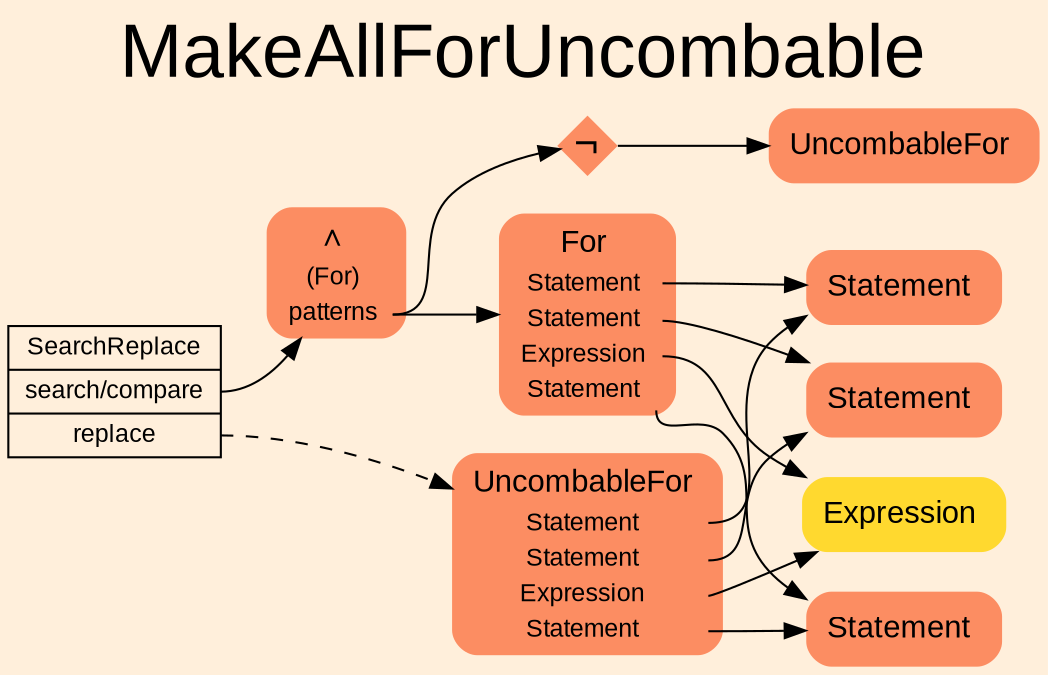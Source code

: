 digraph "MakeAllForUncombable" {
label = "MakeAllForUncombable"
labelloc = t
fontsize = "36"
graph [
    rankdir = "LR"
    ranksep = 0.3
    bgcolor = antiquewhite1
    color = black
    fontcolor = black
    fontname = "Arial"
];
node [
    fontname = "Arial"
];
edge [
    fontname = "Arial"
];

// -------------------- transformation figure --------------------
"CR#B-4-11" [
    // -------- block CR#B-4-11 ----------
    shape = "record"
    fillcolor = antiquewhite1
    label = "<fixed> SearchReplace | <port0> search/compare | <port1> replace"
    style = "filled"
    fontsize = "12"
    color = black
    fontcolor = black
];

"#B-2-228" [
    // -------- block #B-2-228 ----------
    shape = "plaintext"
    fillcolor = "/set28/2"
    label = <<TABLE BORDER="0" CELLBORDER="0" CELLSPACING="0">
     <TR><TD><FONT POINT-SIZE="15.0">∧</FONT></TD><TD></TD></TR>
     <TR><TD>(For)</TD><TD PORT="port0"></TD></TR>
     <TR><TD>patterns</TD><TD PORT="port1"></TD></TR>
    </TABLE>>
    style = "rounded,filled"
    fontsize = "12"
];

"#B-2-229" [
    // -------- block #B-2-229 ----------
    shape = "diamond"
    fillcolor = "/set28/2"
    label = <¬>
    style = "filled"
    fontsize = "20"
    penwidth = 0.0
    fixedsize = true
    width = 0.4
    height = 0.4
];

"#B-2-230" [
    // -------- block #B-2-230 ----------
    shape = "plaintext"
    fillcolor = "/set28/2"
    label = <<TABLE BORDER="0" CELLBORDER="0" CELLSPACING="0">
     <TR><TD><FONT POINT-SIZE="15.0">UncombableFor</FONT></TD><TD></TD></TR>
    </TABLE>>
    style = "rounded,filled"
    fontsize = "12"
];

"#B-2-231" [
    // -------- block #B-2-231 ----------
    shape = "plaintext"
    fillcolor = "/set28/2"
    label = <<TABLE BORDER="0" CELLBORDER="0" CELLSPACING="0">
     <TR><TD><FONT POINT-SIZE="15.0">For</FONT></TD><TD></TD></TR>
     <TR><TD>Statement</TD><TD PORT="port0"></TD></TR>
     <TR><TD>Statement</TD><TD PORT="port1"></TD></TR>
     <TR><TD>Expression</TD><TD PORT="port2"></TD></TR>
     <TR><TD>Statement</TD><TD PORT="port3"></TD></TR>
    </TABLE>>
    style = "rounded,filled"
    fontsize = "12"
];

"#B-2-235" [
    // -------- block #B-2-235 ----------
    shape = "plaintext"
    fillcolor = "/set28/2"
    label = <<TABLE BORDER="0" CELLBORDER="0" CELLSPACING="0">
     <TR><TD><FONT POINT-SIZE="15.0">Statement</FONT></TD><TD></TD></TR>
    </TABLE>>
    style = "rounded,filled"
    fontsize = "12"
];

"#B-2-232" [
    // -------- block #B-2-232 ----------
    shape = "plaintext"
    fillcolor = "/set28/2"
    label = <<TABLE BORDER="0" CELLBORDER="0" CELLSPACING="0">
     <TR><TD><FONT POINT-SIZE="15.0">Statement</FONT></TD><TD></TD></TR>
    </TABLE>>
    style = "rounded,filled"
    fontsize = "12"
];

"#B-2-233" [
    // -------- block #B-2-233 ----------
    shape = "plaintext"
    fillcolor = "/set28/6"
    label = <<TABLE BORDER="0" CELLBORDER="0" CELLSPACING="0">
     <TR><TD><FONT POINT-SIZE="15.0">Expression</FONT></TD><TD></TD></TR>
    </TABLE>>
    style = "rounded,filled"
    fontsize = "12"
];

"#B-2-234" [
    // -------- block #B-2-234 ----------
    shape = "plaintext"
    fillcolor = "/set28/2"
    label = <<TABLE BORDER="0" CELLBORDER="0" CELLSPACING="0">
     <TR><TD><FONT POINT-SIZE="15.0">Statement</FONT></TD><TD></TD></TR>
    </TABLE>>
    style = "rounded,filled"
    fontsize = "12"
];

"#B-2-236" [
    // -------- block #B-2-236 ----------
    shape = "plaintext"
    fillcolor = "/set28/2"
    label = <<TABLE BORDER="0" CELLBORDER="0" CELLSPACING="0">
     <TR><TD><FONT POINT-SIZE="15.0">UncombableFor</FONT></TD><TD></TD></TR>
     <TR><TD>Statement</TD><TD PORT="port0"></TD></TR>
     <TR><TD>Statement</TD><TD PORT="port1"></TD></TR>
     <TR><TD>Expression</TD><TD PORT="port2"></TD></TR>
     <TR><TD>Statement</TD><TD PORT="port3"></TD></TR>
    </TABLE>>
    style = "rounded,filled"
    fontsize = "12"
];

"CR#B-4-11":port0 -> "#B-2-228" [
    color = black
    fontcolor = black
];

"CR#B-4-11":port1 -> "#B-2-236" [
    style="dashed"
    color = black
    fontcolor = black
];

"#B-2-228":port1 -> "#B-2-229" [
    color = black
    fontcolor = black
];

"#B-2-228":port1 -> "#B-2-231" [
    color = black
    fontcolor = black
];

"#B-2-229" -> "#B-2-230" [
    color = black
    fontcolor = black
];

"#B-2-231":port0 -> "#B-2-235" [
    color = black
    fontcolor = black
];

"#B-2-231":port1 -> "#B-2-232" [
    color = black
    fontcolor = black
];

"#B-2-231":port2 -> "#B-2-233" [
    color = black
    fontcolor = black
];

"#B-2-231":port3 -> "#B-2-234" [
    color = black
    fontcolor = black
];

"#B-2-236":port0 -> "#B-2-235" [
    color = black
    fontcolor = black
];

"#B-2-236":port1 -> "#B-2-232" [
    color = black
    fontcolor = black
];

"#B-2-236":port2 -> "#B-2-233" [
    color = black
    fontcolor = black
];

"#B-2-236":port3 -> "#B-2-234" [
    color = black
    fontcolor = black
];


}
